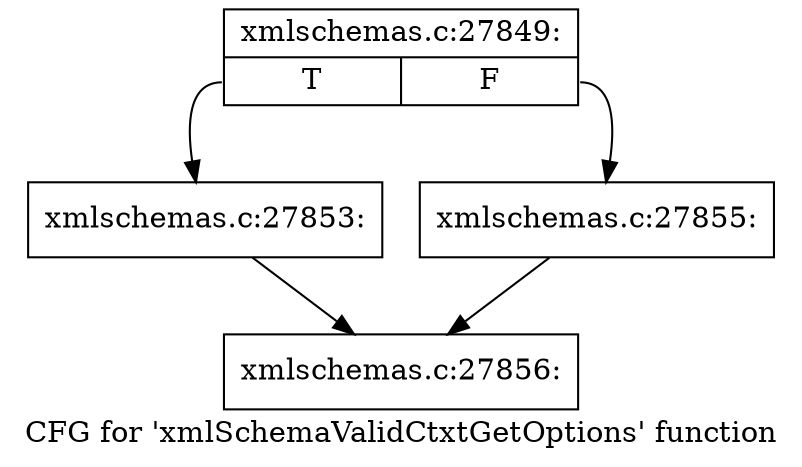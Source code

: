 digraph "CFG for 'xmlSchemaValidCtxtGetOptions' function" {
	label="CFG for 'xmlSchemaValidCtxtGetOptions' function";

	Node0x4e63270 [shape=record,label="{xmlschemas.c:27849:|{<s0>T|<s1>F}}"];
	Node0x4e63270:s0 -> Node0x4e63490;
	Node0x4e63270:s1 -> Node0x4e631d0;
	Node0x4e63490 [shape=record,label="{xmlschemas.c:27853:}"];
	Node0x4e63490 -> Node0x4e635a0;
	Node0x4e631d0 [shape=record,label="{xmlschemas.c:27855:}"];
	Node0x4e631d0 -> Node0x4e635a0;
	Node0x4e635a0 [shape=record,label="{xmlschemas.c:27856:}"];
}

